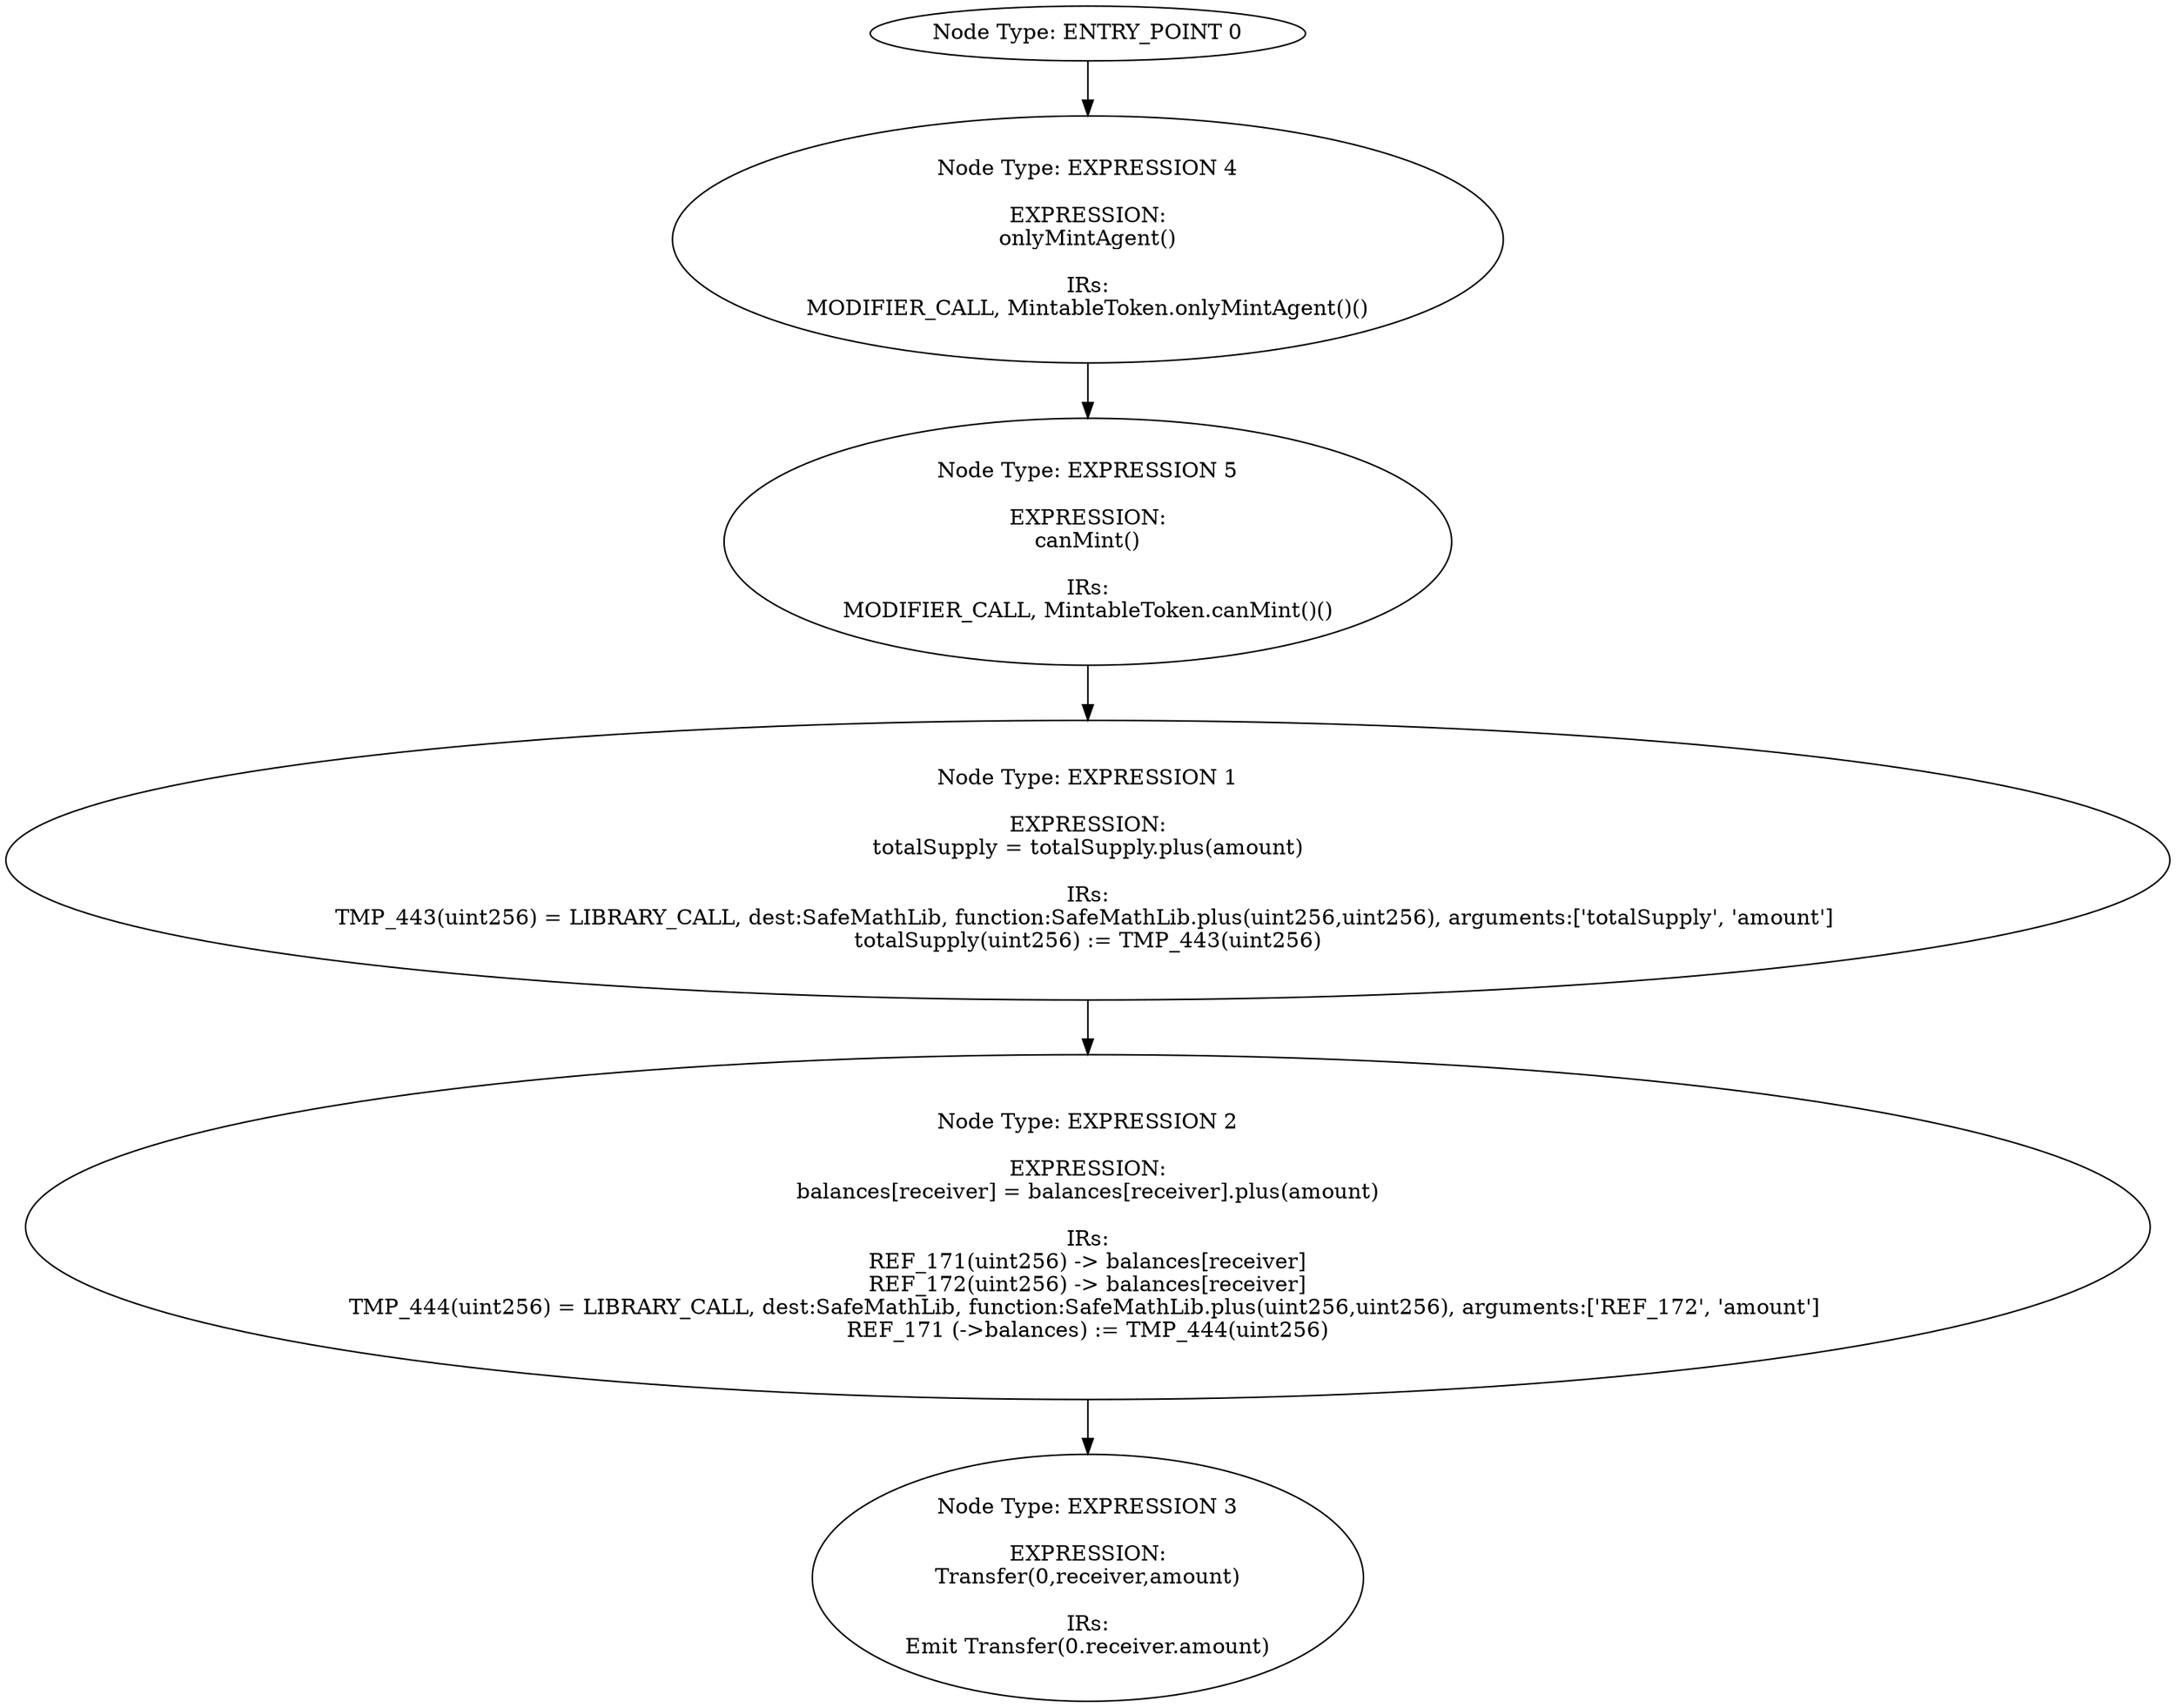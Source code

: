 digraph{
0[label="Node Type: ENTRY_POINT 0
"];
0->4;
1[label="Node Type: EXPRESSION 1

EXPRESSION:
totalSupply = totalSupply.plus(amount)

IRs:
TMP_443(uint256) = LIBRARY_CALL, dest:SafeMathLib, function:SafeMathLib.plus(uint256,uint256), arguments:['totalSupply', 'amount'] 
totalSupply(uint256) := TMP_443(uint256)"];
1->2;
2[label="Node Type: EXPRESSION 2

EXPRESSION:
balances[receiver] = balances[receiver].plus(amount)

IRs:
REF_171(uint256) -> balances[receiver]
REF_172(uint256) -> balances[receiver]
TMP_444(uint256) = LIBRARY_CALL, dest:SafeMathLib, function:SafeMathLib.plus(uint256,uint256), arguments:['REF_172', 'amount'] 
REF_171 (->balances) := TMP_444(uint256)"];
2->3;
3[label="Node Type: EXPRESSION 3

EXPRESSION:
Transfer(0,receiver,amount)

IRs:
Emit Transfer(0.receiver.amount)"];
4[label="Node Type: EXPRESSION 4

EXPRESSION:
onlyMintAgent()

IRs:
MODIFIER_CALL, MintableToken.onlyMintAgent()()"];
4->5;
5[label="Node Type: EXPRESSION 5

EXPRESSION:
canMint()

IRs:
MODIFIER_CALL, MintableToken.canMint()()"];
5->1;
}
